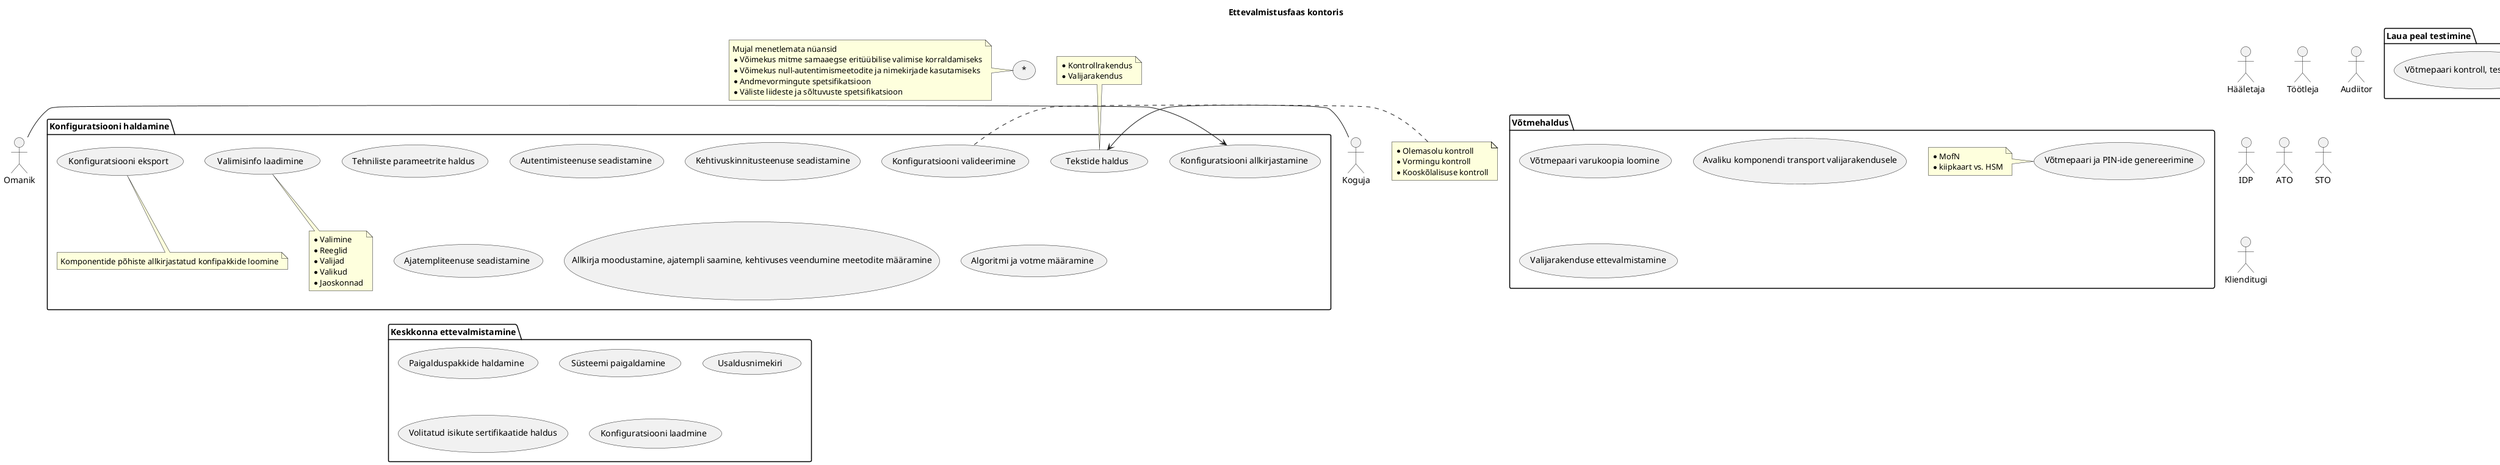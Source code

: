 @startuml

title "Ettevalmistusfaas kontoris"

usecase (*) as UC0

note left  of UC0
Mujal menetlemata nüansid
* Võimekus mitme samaaegse eritüübilise valimise korraldamiseks
* Võimekus null-autentimismeetodite ja nimekirjade kasutamiseks
* Andmevormingute spetsifikatsioon
* Väliste liideste ja sõltuvuste spetsifikatsioon
end note

actor Omanik
actor Hääletaja
actor Koguja
actor Töötleja
actor Audiitor
actor IDP
actor ATO
actor STO
actor Klienditugi




package "Konfiguratsiooni haldamine" {
    usecase (Tekstide haldus) as UC1.5
    usecase (Valimisinfo laadimine) as UC1.1
    usecase (Tehniliste parameetrite haldus) as UC1.4
    usecase (Autentimisteenuse seadistamine) as UC1.6
    usecase (Kehtivuskinnitusteenuse seadistamine) as UC1.7
    usecase (Ajatempliteenuse seadistamine) as UC1.8
    usecase (Konfiguratsiooni valideerimine) as UC1.9
    usecase (Konfiguratsiooni allkirjastamine) as UC1.10
    usecase (Konfiguratsiooni eksport) as UC1.11

    usecase (Allkirja moodustamine, ajatempli saamine, kehtivuses veendumine meetodite määramine)

    usecase (Algoritmi ja votme määramine)

note bottom of UC1.11
Komponentide põhiste allkirjastatud konfipakkide loomine
endnote

note bottom of UC1.1
* Valimine
* Reeglid
* Valijad
* Valikud
* Jaoskonnad
endnote

}

Omanik -> UC1.10
Koguja -> UC1.5

note left of UC1.9
* Olemasolu kontroll
* Vormingu kontroll
* Kooskõlalisuse kontroll
endnote

note top of UC1.5
* Kontrollrakendus
* Valijarakendus
endnote


package "Võtmehaldus" {
    usecase (Võtmepaari ja PIN-ide genereerimine) as UC2.1
    usecase (Võtmepaari varukoopia loomine) as UC2.2
    usecase (Avaliku komponendi transport valijarakendusele) as UC2.3
    usecase (Valijarakenduse ettevalmistamine) as UC2.4

    ' osad pinniga osad mitte

    note left of UC2.1
    * MofN
    * kiipkaart vs. HSM
    endnote

}

package "Keskkonna ettevalmistamine" {
    usecase (Paigalduspakkide haldamine) as UC3.1
    usecase (Süsteemi paigaldamine) as UC3.2
    usecase (Usaldusnimekiri) as UC3.3
    usecase (Volitatud isikute sertifikaatide haldus)
    usecase (Konfiguratsiooni laadmine) as UC3.4
}

package "Laua peal testimine" {
    usecase (Võtmepaari kontroll, testhääletamine) as UC4.1
}

@enduml
